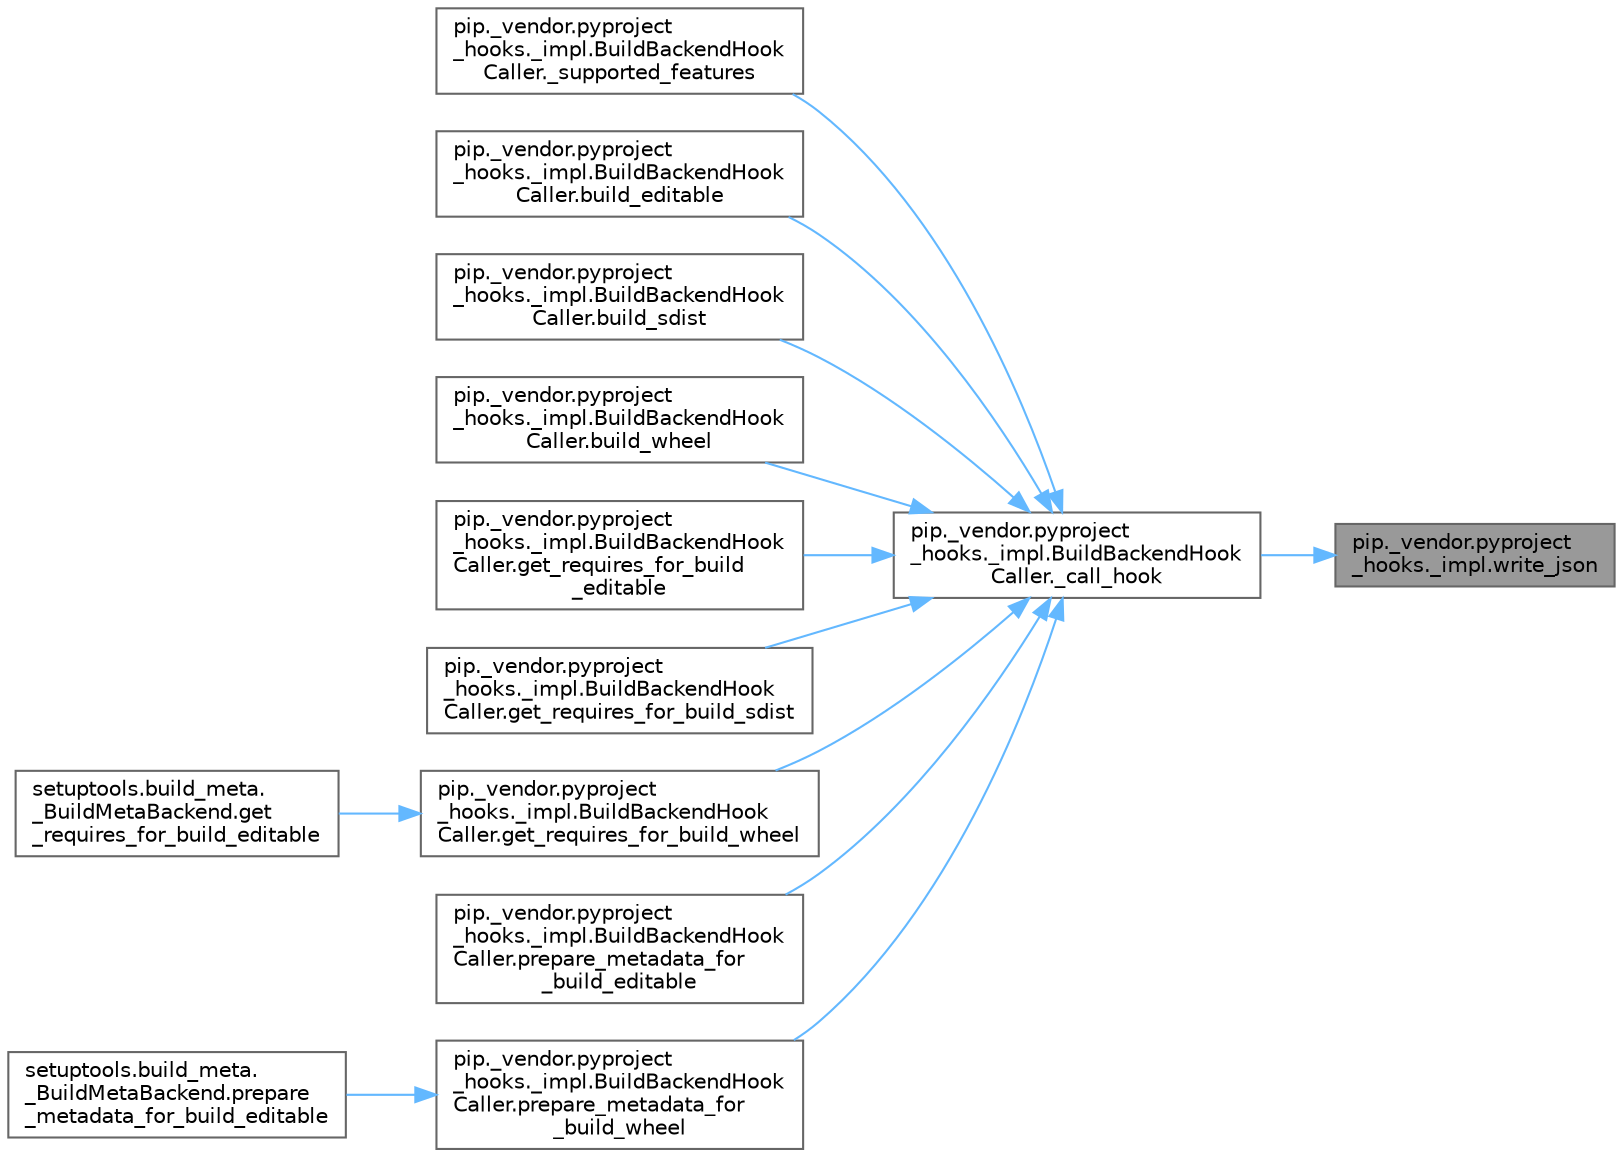 digraph "pip._vendor.pyproject_hooks._impl.write_json"
{
 // LATEX_PDF_SIZE
  bgcolor="transparent";
  edge [fontname=Helvetica,fontsize=10,labelfontname=Helvetica,labelfontsize=10];
  node [fontname=Helvetica,fontsize=10,shape=box,height=0.2,width=0.4];
  rankdir="RL";
  Node1 [id="Node000001",label="pip._vendor.pyproject\l_hooks._impl.write_json",height=0.2,width=0.4,color="gray40", fillcolor="grey60", style="filled", fontcolor="black",tooltip=" "];
  Node1 -> Node2 [id="edge1_Node000001_Node000002",dir="back",color="steelblue1",style="solid",tooltip=" "];
  Node2 [id="Node000002",label="pip._vendor.pyproject\l_hooks._impl.BuildBackendHook\lCaller._call_hook",height=0.2,width=0.4,color="grey40", fillcolor="white", style="filled",URL="$classpip_1_1__vendor_1_1pyproject__hooks_1_1__impl_1_1_build_backend_hook_caller.html#a2815f2cbc3ae848ed5e727791b22fd7c",tooltip=" "];
  Node2 -> Node3 [id="edge2_Node000002_Node000003",dir="back",color="steelblue1",style="solid",tooltip=" "];
  Node3 [id="Node000003",label="pip._vendor.pyproject\l_hooks._impl.BuildBackendHook\lCaller._supported_features",height=0.2,width=0.4,color="grey40", fillcolor="white", style="filled",URL="$classpip_1_1__vendor_1_1pyproject__hooks_1_1__impl_1_1_build_backend_hook_caller.html#a4abc4f660f848c54531d0b87598275d2",tooltip=" "];
  Node2 -> Node4 [id="edge3_Node000002_Node000004",dir="back",color="steelblue1",style="solid",tooltip=" "];
  Node4 [id="Node000004",label="pip._vendor.pyproject\l_hooks._impl.BuildBackendHook\lCaller.build_editable",height=0.2,width=0.4,color="grey40", fillcolor="white", style="filled",URL="$classpip_1_1__vendor_1_1pyproject__hooks_1_1__impl_1_1_build_backend_hook_caller.html#aff4662d70e8f44a9b9e68b62043d68b1",tooltip=" "];
  Node2 -> Node5 [id="edge4_Node000002_Node000005",dir="back",color="steelblue1",style="solid",tooltip=" "];
  Node5 [id="Node000005",label="pip._vendor.pyproject\l_hooks._impl.BuildBackendHook\lCaller.build_sdist",height=0.2,width=0.4,color="grey40", fillcolor="white", style="filled",URL="$classpip_1_1__vendor_1_1pyproject__hooks_1_1__impl_1_1_build_backend_hook_caller.html#aa08e05a66b72f3f4bbb21f920e1b7732",tooltip=" "];
  Node2 -> Node6 [id="edge5_Node000002_Node000006",dir="back",color="steelblue1",style="solid",tooltip=" "];
  Node6 [id="Node000006",label="pip._vendor.pyproject\l_hooks._impl.BuildBackendHook\lCaller.build_wheel",height=0.2,width=0.4,color="grey40", fillcolor="white", style="filled",URL="$classpip_1_1__vendor_1_1pyproject__hooks_1_1__impl_1_1_build_backend_hook_caller.html#a665d0317c50e9e8eb9264d4b7bed46af",tooltip=" "];
  Node2 -> Node7 [id="edge6_Node000002_Node000007",dir="back",color="steelblue1",style="solid",tooltip=" "];
  Node7 [id="Node000007",label="pip._vendor.pyproject\l_hooks._impl.BuildBackendHook\lCaller.get_requires_for_build\l_editable",height=0.2,width=0.4,color="grey40", fillcolor="white", style="filled",URL="$classpip_1_1__vendor_1_1pyproject__hooks_1_1__impl_1_1_build_backend_hook_caller.html#a880c4f785ccd36521e96be13939851d5",tooltip=" "];
  Node2 -> Node8 [id="edge7_Node000002_Node000008",dir="back",color="steelblue1",style="solid",tooltip=" "];
  Node8 [id="Node000008",label="pip._vendor.pyproject\l_hooks._impl.BuildBackendHook\lCaller.get_requires_for_build_sdist",height=0.2,width=0.4,color="grey40", fillcolor="white", style="filled",URL="$classpip_1_1__vendor_1_1pyproject__hooks_1_1__impl_1_1_build_backend_hook_caller.html#af59a4b7adb6a60ef24c1940f36606b12",tooltip=" "];
  Node2 -> Node9 [id="edge8_Node000002_Node000009",dir="back",color="steelblue1",style="solid",tooltip=" "];
  Node9 [id="Node000009",label="pip._vendor.pyproject\l_hooks._impl.BuildBackendHook\lCaller.get_requires_for_build_wheel",height=0.2,width=0.4,color="grey40", fillcolor="white", style="filled",URL="$classpip_1_1__vendor_1_1pyproject__hooks_1_1__impl_1_1_build_backend_hook_caller.html#a4e1bf53ca2bd17c359fea28170e00d4e",tooltip=" "];
  Node9 -> Node10 [id="edge9_Node000009_Node000010",dir="back",color="steelblue1",style="solid",tooltip=" "];
  Node10 [id="Node000010",label="setuptools.build_meta.\l_BuildMetaBackend.get\l_requires_for_build_editable",height=0.2,width=0.4,color="grey40", fillcolor="white", style="filled",URL="$classsetuptools_1_1build__meta_1_1___build_meta_backend.html#a300e3be6eea5dc240cf6804a4a7068cb",tooltip=" "];
  Node2 -> Node11 [id="edge10_Node000002_Node000011",dir="back",color="steelblue1",style="solid",tooltip=" "];
  Node11 [id="Node000011",label="pip._vendor.pyproject\l_hooks._impl.BuildBackendHook\lCaller.prepare_metadata_for\l_build_editable",height=0.2,width=0.4,color="grey40", fillcolor="white", style="filled",URL="$classpip_1_1__vendor_1_1pyproject__hooks_1_1__impl_1_1_build_backend_hook_caller.html#a11effcd077ec9c5a0d147a537b20a650",tooltip=" "];
  Node2 -> Node12 [id="edge11_Node000002_Node000012",dir="back",color="steelblue1",style="solid",tooltip=" "];
  Node12 [id="Node000012",label="pip._vendor.pyproject\l_hooks._impl.BuildBackendHook\lCaller.prepare_metadata_for\l_build_wheel",height=0.2,width=0.4,color="grey40", fillcolor="white", style="filled",URL="$classpip_1_1__vendor_1_1pyproject__hooks_1_1__impl_1_1_build_backend_hook_caller.html#a3db9dd66571114b72740ed7eed34fb35",tooltip=" "];
  Node12 -> Node13 [id="edge12_Node000012_Node000013",dir="back",color="steelblue1",style="solid",tooltip=" "];
  Node13 [id="Node000013",label="setuptools.build_meta.\l_BuildMetaBackend.prepare\l_metadata_for_build_editable",height=0.2,width=0.4,color="grey40", fillcolor="white", style="filled",URL="$classsetuptools_1_1build__meta_1_1___build_meta_backend.html#a896d60135caf24a93735e07bdca2375f",tooltip=" "];
}
